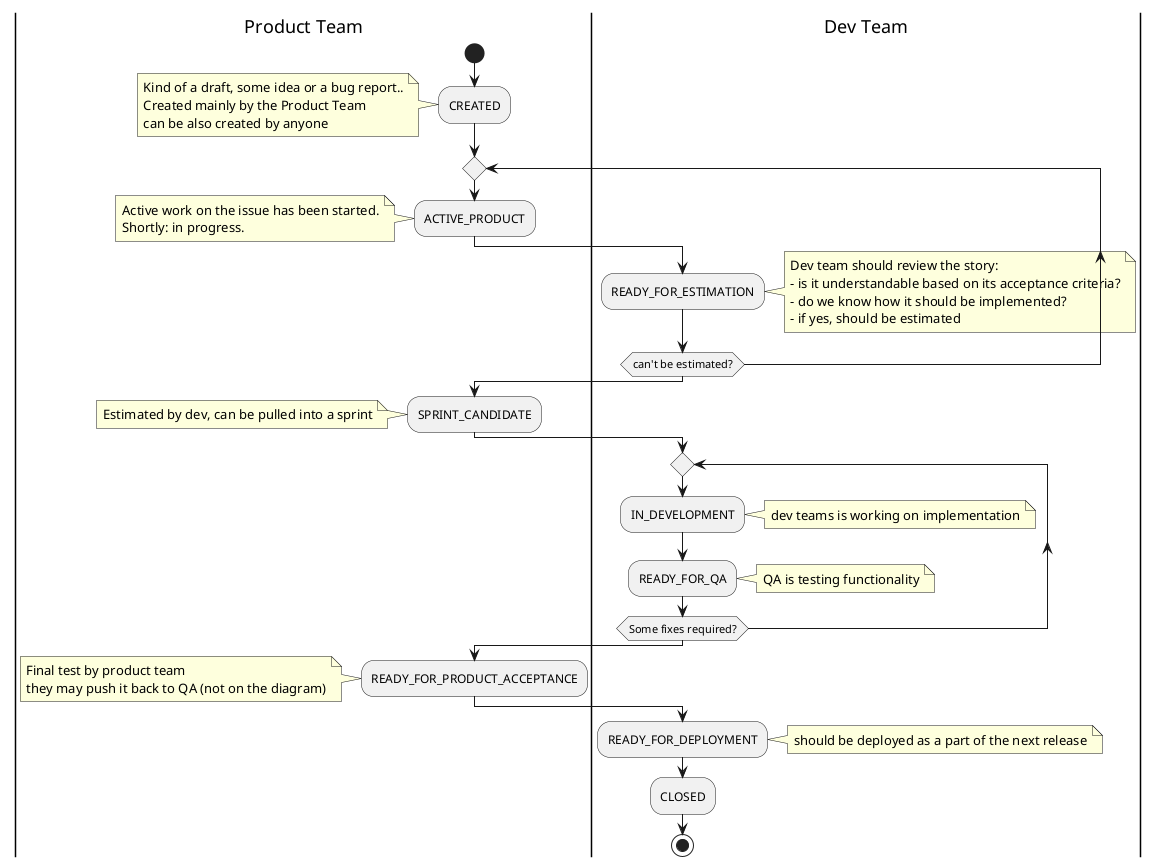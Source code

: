 @startuml
|Product Team|
start
:CREATED;
note
Kind of a draft, some idea or a bug report..
Created mainly by the Product Team
can be also created by anyone
end note
repeat
  :ACTIVE_PRODUCT;
note
Active work on the issue has been started.
Shortly: in progress.
end note
|Dev Team|
  :READY_FOR_ESTIMATION;
  note right
  Dev team should review the story:
  - is it understandable based on its acceptance criteria?
  - do we know how it should be implemented?
  - if yes, should be estimated
  end note
repeatwhile (can't be estimated?)
|Product Team|
:SPRINT_CANDIDATE;
note: Estimated by dev, can be pulled into a sprint
|Dev Team|
repeat
  :IN_DEVELOPMENT;
  note right: dev teams is working on implementation
  :READY_FOR_QA;
  note right: QA is testing functionality
repeatwhile (Some fixes required?)
|Product Team|
:READY_FOR_PRODUCT_ACCEPTANCE;
note
Final test by product team
they may push it back to QA (not on the diagram)
end note
|Dev Team|
:READY_FOR_DEPLOYMENT;
note right: should be deployed as a part of the next release 
:CLOSED;

stop
@enduml